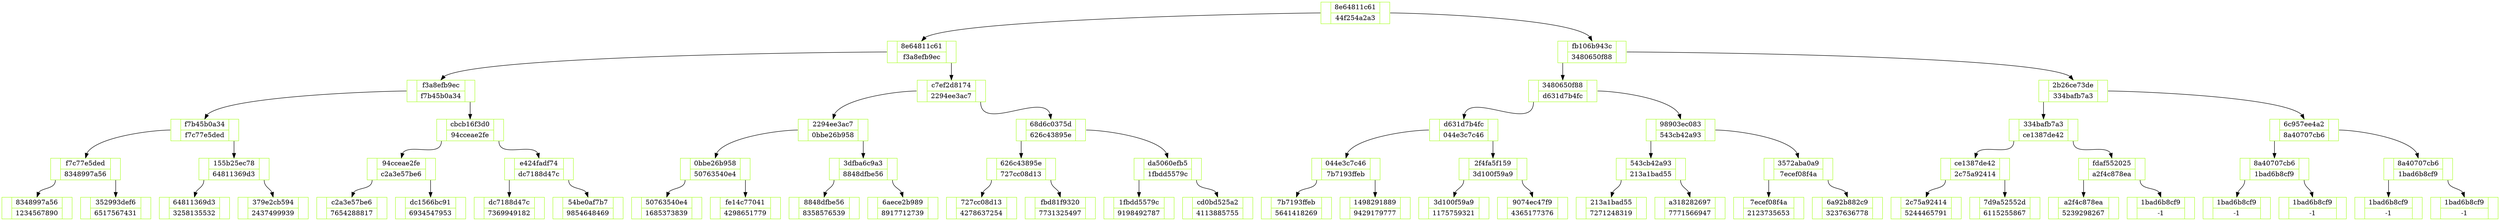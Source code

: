 digraph G{
node[shape="record" color="greenyellow"];
node0xc00022e300[label="<f0>|{<f1>8e64811c61 | <f3>44f254a2a3} | <f2>"];
node0xc00022e240[label="<f0>|{<f1>8e64811c61 | <f3>f3a8efb9ec} | <f2>"];
node0xc00022e300:f0->node0xc00022e240:f1
node0xc00022e0c0[label="<f0>|{<f1>f3a8efb9ec | <f3>f7b45b0a34} | <f2>"];
node0xc00022e240:f0->node0xc00022e0c0:f1
node0xc0003fbda0[label="<f0>|{<f1>f7b45b0a34 | <f3>f7c77e5ded} | <f2>"];
node0xc00022e0c0:f0->node0xc0003fbda0:f1
node0xc0003fb7a0[label="<f0>|{<f1>f7c77e5ded | <f3>8348997a56} | <f2>"];
node0xc0003fbda0:f0->node0xc0003fb7a0:f1
node0xc00006ac30[label="<f0>|{<f1>8348997a56 | <f3>1234567890} | <f2>"];
node0xc0003fb7a0:f0->node0xc00006ac30:f1
node0xc00006b020[label="<f0>|{<f1>352993def6 | <f3>6517567431} | <f2>"];
node0xc0003fb7a0:f2->node0xc00006b020:f1
node0xc0003fb800[label="<f0>|{<f1>155b25ec78 | <f3>64811369d3} | <f2>"];
node0xc0003fbda0:f2->node0xc0003fb800:f1
node0xc00006b260[label="<f0>|{<f1>64811369d3 | <f3>3258135532} | <f2>"];
node0xc0003fb800:f0->node0xc00006b260:f1
node0xc00006b6b0[label="<f0>|{<f1>379e2cb594 | <f3>2437499939} | <f2>"];
node0xc0003fb800:f2->node0xc00006b6b0:f1
node0xc0003fbe00[label="<f0>|{<f1>cbcb16f3d0 | <f3>94cceae2fe} | <f2>"];
node0xc00022e0c0:f2->node0xc0003fbe00:f1
node0xc0003fb860[label="<f0>|{<f1>94cceae2fe | <f3>c2a3e57be6} | <f2>"];
node0xc0003fbe00:f0->node0xc0003fb860:f1
node0xc00006baa0[label="<f0>|{<f1>c2a3e57be6 | <f3>7654288817} | <f2>"];
node0xc0003fb860:f0->node0xc00006baa0:f1
node0xc000200300[label="<f0>|{<f1>dc1566bc91 | <f3>6934547953} | <f2>"];
node0xc0003fb860:f2->node0xc000200300:f1
node0xc0003fb8c0[label="<f0>|{<f1>e424fadf74 | <f3>dc7188d47c} | <f2>"];
node0xc0003fbe00:f2->node0xc0003fb8c0:f1
node0xc000200840[label="<f0>|{<f1>dc7188d47c | <f3>7369949182} | <f2>"];
node0xc0003fb8c0:f0->node0xc000200840:f1
node0xc000200cf0[label="<f0>|{<f1>54be0af7b7 | <f3>9854648469} | <f2>"];
node0xc0003fb8c0:f2->node0xc000200cf0:f1
node0xc00022e120[label="<f0>|{<f1>c7ef2d8174 | <f3>2294ee3ac7} | <f2>"];
node0xc00022e240:f2->node0xc00022e120:f1
node0xc0003fbe60[label="<f0>|{<f1>2294ee3ac7 | <f3>0bbe26b958} | <f2>"];
node0xc00022e120:f0->node0xc0003fbe60:f1
node0xc0003fb920[label="<f0>|{<f1>0bbe26b958 | <f3>50763540e4} | <f2>"];
node0xc0003fbe60:f0->node0xc0003fb920:f1
node0xc000201290[label="<f0>|{<f1>50763540e4 | <f3>1685373839} | <f2>"];
node0xc0003fb920:f0->node0xc000201290:f1
node0xc000201d40[label="<f0>|{<f1>fe14c77041 | <f3>4298651779} | <f2>"];
node0xc0003fb920:f2->node0xc000201d40:f1
node0xc0003fb980[label="<f0>|{<f1>3dfba6c9a3 | <f3>8848dfbe56} | <f2>"];
node0xc0003fbe60:f2->node0xc0003fb980:f1
node0xc00014ed20[label="<f0>|{<f1>8848dfbe56 | <f3>8358576539} | <f2>"];
node0xc0003fb980:f0->node0xc00014ed20:f1
node0xc00014f8c0[label="<f0>|{<f1>6aece2b989 | <f3>8917712739} | <f2>"];
node0xc0003fb980:f2->node0xc00014f8c0:f1
node0xc0003fbec0[label="<f0>|{<f1>68d6c0375d | <f3>626c43895e} | <f2>"];
node0xc00022e120:f2->node0xc0003fbec0:f1
node0xc0003fb9e0[label="<f0>|{<f1>626c43895e | <f3>727cc08d13} | <f2>"];
node0xc0003fbec0:f0->node0xc0003fb9e0:f1
node0xc00020a750[label="<f0>|{<f1>727cc08d13 | <f3>4278637254} | <f2>"];
node0xc0003fb9e0:f0->node0xc00020a750:f1
node0xc00020b7a0[label="<f0>|{<f1>fbd81f9320 | <f3>7731325497} | <f2>"];
node0xc0003fb9e0:f2->node0xc00020b7a0:f1
node0xc0003fba40[label="<f0>|{<f1>da5060efb5 | <f3>1fbdd5579c} | <f2>"];
node0xc0003fbec0:f2->node0xc0003fba40:f1
node0xc00020c9f0[label="<f0>|{<f1>1fbdd5579c | <f3>9198492787} | <f2>"];
node0xc0003fba40:f0->node0xc00020c9f0:f1
node0xc00020d350[label="<f0>|{<f1>cd0bd525a2 | <f3>4113885755} | <f2>"];
node0xc0003fba40:f2->node0xc00020d350:f1
node0xc00022e2a0[label="<f0>|{<f1>fb106b943c | <f3>3480650f88} | <f2>"];
node0xc00022e300:f2->node0xc00022e2a0:f1
node0xc00022e180[label="<f0>|{<f1>3480650f88 | <f3>d631d7b4fc} | <f2>"];
node0xc00022e2a0:f0->node0xc00022e180:f1
node0xc0003fbf20[label="<f0>|{<f1>d631d7b4fc | <f3>044e3c7c46} | <f2>"];
node0xc00022e180:f0->node0xc0003fbf20:f1
node0xc0003fbaa0[label="<f0>|{<f1>044e3c7c46 | <f3>7b7193ffeb} | <f2>"];
node0xc0003fbf20:f0->node0xc0003fbaa0:f1
node0xc00020dd70[label="<f0>|{<f1>7b7193ffeb | <f3>5641418269} | <f2>"];
node0xc0003fbaa0:f0->node0xc00020dd70:f1
node0xc00049f2c0[label="<f0>|{<f1>1498291889 | <f3>9429179777} | <f2>"];
node0xc0003fbaa0:f2->node0xc00049f2c0:f1
node0xc0003fbb00[label="<f0>|{<f1>2f4fa5f159 | <f3>3d100f59a9} | <f2>"];
node0xc0003fbf20:f2->node0xc0003fbb00:f1
node0xc000216d80[label="<f0>|{<f1>3d100f59a9 | <f3>1175759321} | <f2>"];
node0xc0003fbb00:f0->node0xc000216d80:f1
node0xc00040a270[label="<f0>|{<f1>9074ec47f9 | <f3>4365177376} | <f2>"];
node0xc0003fbb00:f2->node0xc00040a270:f1
node0xc0003fbf80[label="<f0>|{<f1>98903ec083 | <f3>543cb42a93} | <f2>"];
node0xc00022e180:f2->node0xc0003fbf80:f1
node0xc0003fbb60[label="<f0>|{<f1>543cb42a93 | <f3>213a1bad55} | <f2>"];
node0xc0003fbf80:f0->node0xc0003fbb60:f1
node0xc00040b800[label="<f0>|{<f1>213a1bad55 | <f3>7271248319} | <f2>"];
node0xc0003fbb60:f0->node0xc00040b800:f1
node0xc0003dedb0[label="<f0>|{<f1>a318282697 | <f3>7771566947} | <f2>"];
node0xc0003fbb60:f2->node0xc0003dedb0:f1
node0xc0003fbbc0[label="<f0>|{<f1>3572aba0a9 | <f3>7ecef08f4a} | <f2>"];
node0xc0003fbf80:f2->node0xc0003fbbc0:f1
node0xc0003e81b0[label="<f0>|{<f1>7ecef08f4a | <f3>2123735653} | <f2>"];
node0xc0003fbbc0:f0->node0xc0003e81b0:f1
node0xc0003e9620[label="<f0>|{<f1>6a92b882c9 | <f3>3237636778} | <f2>"];
node0xc0003fbbc0:f2->node0xc0003e9620:f1
node0xc00022e1e0[label="<f0>|{<f1>2b26ce73de | <f3>334bafb7a3} | <f2>"];
node0xc00022e2a0:f2->node0xc00022e1e0:f1
node0xc00022e000[label="<f0>|{<f1>334bafb7a3 | <f3>ce1387de42} | <f2>"];
node0xc00022e1e0:f0->node0xc00022e000:f1
node0xc0003fbc20[label="<f0>|{<f1>ce1387de42 | <f3>2c75a92414} | <f2>"];
node0xc00022e000:f0->node0xc0003fbc20:f1
node0xc0003f09c0[label="<f0>|{<f1>2c75a92414 | <f3>5244465791} | <f2>"];
node0xc0003fbc20:f0->node0xc0003f09c0:f1
node0xc0003f1d10[label="<f0>|{<f1>7d9a52552d | <f3>6115255867} | <f2>"];
node0xc0003fbc20:f2->node0xc0003f1d10:f1
node0xc0003fbc80[label="<f0>|{<f1>fdaf552025 | <f3>a2f4c878ea} | <f2>"];
node0xc00022e000:f2->node0xc0003fbc80:f1
node0xc0003fb050[label="<f0>|{<f1>a2f4c878ea | <f3>5239298267} | <f2>"];
node0xc0003fbc80:f0->node0xc0003fb050:f1
node0xc0003fb5c0[label="<f0>|{<f1>1bad6b8cf9 | <f3>-1} | <f2>"];
node0xc0003fbc80:f2->node0xc0003fb5c0:f1
node0xc00022e060[label="<f0>|{<f1>6c957ee4a2 | <f3>8a40707cb6} | <f2>"];
node0xc00022e1e0:f2->node0xc00022e060:f1
node0xc0003fbce0[label="<f0>|{<f1>8a40707cb6 | <f3>1bad6b8cf9} | <f2>"];
node0xc00022e060:f0->node0xc0003fbce0:f1
node0xc0003fb620[label="<f0>|{<f1>1bad6b8cf9 | <f3>-1} | <f2>"];
node0xc0003fbce0:f0->node0xc0003fb620:f1
node0xc0003fb680[label="<f0>|{<f1>1bad6b8cf9 | <f3>-1} | <f2>"];
node0xc0003fbce0:f2->node0xc0003fb680:f1
node0xc0003fbd40[label="<f0>|{<f1>8a40707cb6 | <f3>1bad6b8cf9} | <f2>"];
node0xc00022e060:f2->node0xc0003fbd40:f1
node0xc0003fb6e0[label="<f0>|{<f1>1bad6b8cf9 | <f3>-1} | <f2>"];
node0xc0003fbd40:f0->node0xc0003fb6e0:f1
node0xc0003fb740[label="<f0>|{<f1>1bad6b8cf9 | <f3>-1} | <f2>"];
node0xc0003fbd40:f2->node0xc0003fb740:f1
}
